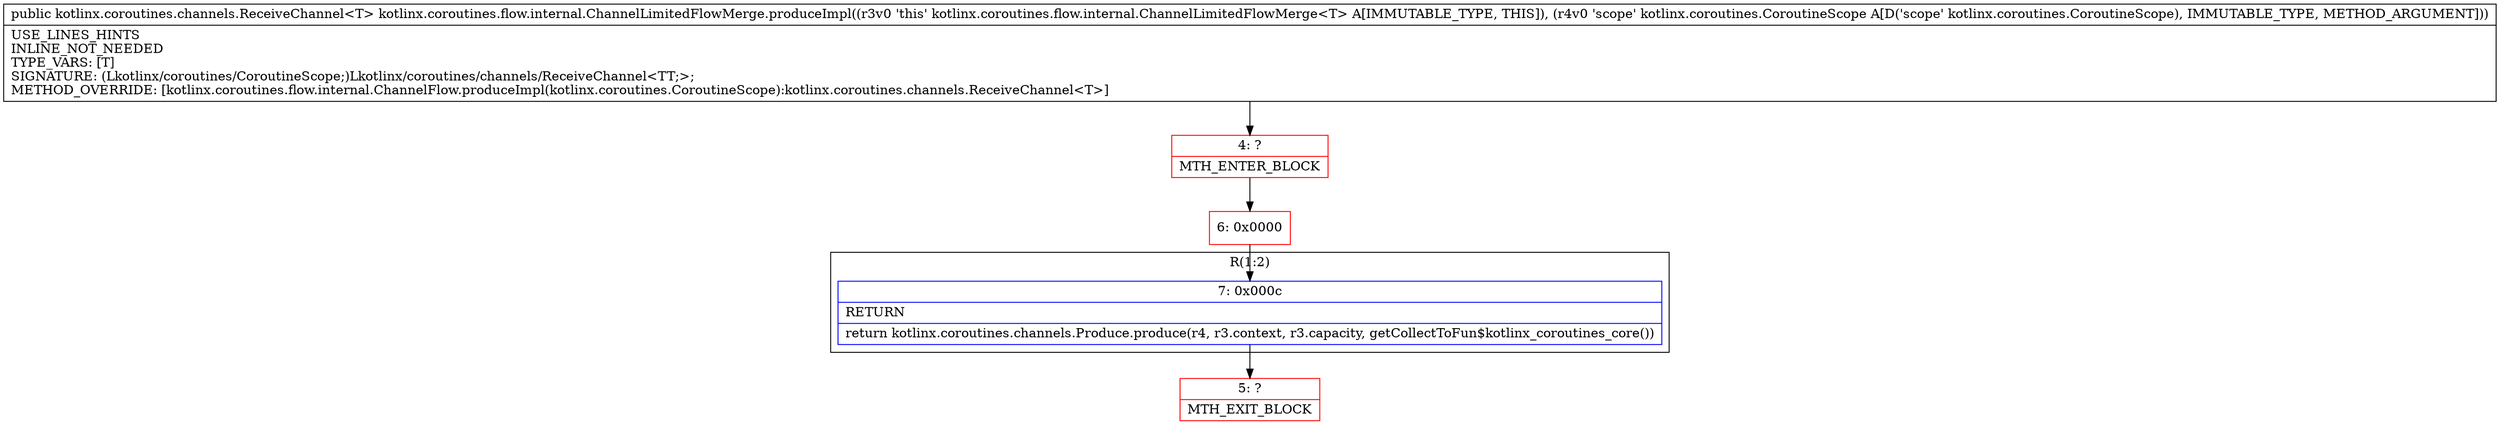digraph "CFG forkotlinx.coroutines.flow.internal.ChannelLimitedFlowMerge.produceImpl(Lkotlinx\/coroutines\/CoroutineScope;)Lkotlinx\/coroutines\/channels\/ReceiveChannel;" {
subgraph cluster_Region_598564812 {
label = "R(1:2)";
node [shape=record,color=blue];
Node_7 [shape=record,label="{7\:\ 0x000c|RETURN\l|return kotlinx.coroutines.channels.Produce.produce(r4, r3.context, r3.capacity, getCollectToFun$kotlinx_coroutines_core())\l}"];
}
Node_4 [shape=record,color=red,label="{4\:\ ?|MTH_ENTER_BLOCK\l}"];
Node_6 [shape=record,color=red,label="{6\:\ 0x0000}"];
Node_5 [shape=record,color=red,label="{5\:\ ?|MTH_EXIT_BLOCK\l}"];
MethodNode[shape=record,label="{public kotlinx.coroutines.channels.ReceiveChannel\<T\> kotlinx.coroutines.flow.internal.ChannelLimitedFlowMerge.produceImpl((r3v0 'this' kotlinx.coroutines.flow.internal.ChannelLimitedFlowMerge\<T\> A[IMMUTABLE_TYPE, THIS]), (r4v0 'scope' kotlinx.coroutines.CoroutineScope A[D('scope' kotlinx.coroutines.CoroutineScope), IMMUTABLE_TYPE, METHOD_ARGUMENT]))  | USE_LINES_HINTS\lINLINE_NOT_NEEDED\lTYPE_VARS: [T]\lSIGNATURE: (Lkotlinx\/coroutines\/CoroutineScope;)Lkotlinx\/coroutines\/channels\/ReceiveChannel\<TT;\>;\lMETHOD_OVERRIDE: [kotlinx.coroutines.flow.internal.ChannelFlow.produceImpl(kotlinx.coroutines.CoroutineScope):kotlinx.coroutines.channels.ReceiveChannel\<T\>]\l}"];
MethodNode -> Node_4;Node_7 -> Node_5;
Node_4 -> Node_6;
Node_6 -> Node_7;
}

